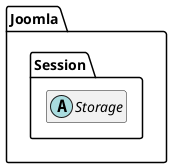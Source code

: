 @startuml
set namespaceSeparator \\
hide members
hide << alias >> circle

abstract class Joomla\\Session\\Storage
@enduml
